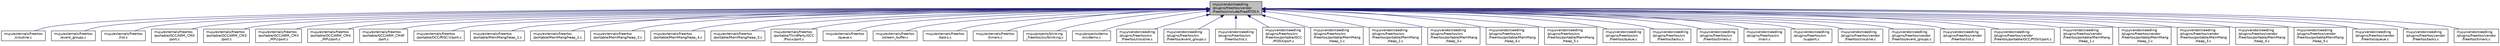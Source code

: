 digraph "muju/vendor/ceedling/plugins/freertos/vendor/freertos/include/FreeRTOS.h"
{
  edge [fontname="Helvetica",fontsize="10",labelfontname="Helvetica",labelfontsize="10"];
  node [fontname="Helvetica",fontsize="10",shape=record];
  Node9 [label="muju/vendor/ceedling\l/plugins/freertos/vendor\l/freertos/include/FreeRTOS.h",height=0.2,width=0.4,color="black", fillcolor="grey75", style="filled", fontcolor="black"];
  Node9 -> Node10 [dir="back",color="midnightblue",fontsize="10",style="solid"];
  Node10 [label="muju/externals/freertos\l/croutine.c",height=0.2,width=0.4,color="black", fillcolor="white", style="filled",URL="$externals_2freertos_2croutine_8c.html"];
  Node9 -> Node11 [dir="back",color="midnightblue",fontsize="10",style="solid"];
  Node11 [label="muju/externals/freertos\l/event_groups.c",height=0.2,width=0.4,color="black", fillcolor="white", style="filled",URL="$externals_2freertos_2event__groups_8c.html"];
  Node9 -> Node12 [dir="back",color="midnightblue",fontsize="10",style="solid"];
  Node12 [label="muju/externals/freertos\l/list.c",height=0.2,width=0.4,color="black", fillcolor="white", style="filled",URL="$externals_2freertos_2list_8c.html"];
  Node9 -> Node13 [dir="back",color="midnightblue",fontsize="10",style="solid"];
  Node13 [label="muju/externals/freertos\l/portable/GCC/ARM_CM0\l/port.c",height=0.2,width=0.4,color="black", fillcolor="white", style="filled",URL="$externals_2freertos_2portable_2_g_c_c_2_a_r_m___c_m0_2port_8c.html"];
  Node9 -> Node14 [dir="back",color="midnightblue",fontsize="10",style="solid"];
  Node14 [label="muju/externals/freertos\l/portable/GCC/ARM_CM3\l/port.c",height=0.2,width=0.4,color="black", fillcolor="white", style="filled",URL="$externals_2freertos_2portable_2_g_c_c_2_a_r_m___c_m3_2port_8c.html"];
  Node9 -> Node15 [dir="back",color="midnightblue",fontsize="10",style="solid"];
  Node15 [label="muju/externals/freertos\l/portable/GCC/ARM_CM3\l_MPU/port.c",height=0.2,width=0.4,color="black", fillcolor="white", style="filled",URL="$externals_2freertos_2portable_2_g_c_c_2_a_r_m___c_m3___m_p_u_2port_8c.html"];
  Node9 -> Node16 [dir="back",color="midnightblue",fontsize="10",style="solid"];
  Node16 [label="muju/externals/freertos\l/portable/GCC/ARM_CM4\l_MPU/port.c",height=0.2,width=0.4,color="black", fillcolor="white", style="filled",URL="$externals_2freertos_2portable_2_g_c_c_2_a_r_m___c_m4___m_p_u_2port_8c.html"];
  Node9 -> Node17 [dir="back",color="midnightblue",fontsize="10",style="solid"];
  Node17 [label="muju/externals/freertos\l/portable/GCC/ARM_CM4F\l/port.c",height=0.2,width=0.4,color="black", fillcolor="white", style="filled",URL="$externals_2freertos_2portable_2_g_c_c_2_a_r_m___c_m4_f_2port_8c.html"];
  Node9 -> Node18 [dir="back",color="midnightblue",fontsize="10",style="solid"];
  Node18 [label="muju/externals/freertos\l/portable/GCC/RISC-V/port.c",height=0.2,width=0.4,color="black", fillcolor="white", style="filled",URL="$externals_2freertos_2portable_2_g_c_c_2_r_i_s_c-_v_2port_8c.html"];
  Node9 -> Node19 [dir="back",color="midnightblue",fontsize="10",style="solid"];
  Node19 [label="muju/externals/freertos\l/portable/MemMang/heap_1.c",height=0.2,width=0.4,color="black", fillcolor="white", style="filled",URL="$externals_2freertos_2portable_2_mem_mang_2heap__1_8c.html"];
  Node9 -> Node20 [dir="back",color="midnightblue",fontsize="10",style="solid"];
  Node20 [label="muju/externals/freertos\l/portable/MemMang/heap_2.c",height=0.2,width=0.4,color="black", fillcolor="white", style="filled",URL="$externals_2freertos_2portable_2_mem_mang_2heap__2_8c.html"];
  Node9 -> Node21 [dir="back",color="midnightblue",fontsize="10",style="solid"];
  Node21 [label="muju/externals/freertos\l/portable/MemMang/heap_3.c",height=0.2,width=0.4,color="black", fillcolor="white", style="filled",URL="$externals_2freertos_2portable_2_mem_mang_2heap__3_8c.html"];
  Node9 -> Node22 [dir="back",color="midnightblue",fontsize="10",style="solid"];
  Node22 [label="muju/externals/freertos\l/portable/MemMang/heap_4.c",height=0.2,width=0.4,color="black", fillcolor="white", style="filled",URL="$externals_2freertos_2portable_2_mem_mang_2heap__4_8c.html"];
  Node9 -> Node23 [dir="back",color="midnightblue",fontsize="10",style="solid"];
  Node23 [label="muju/externals/freertos\l/portable/MemMang/heap_5.c",height=0.2,width=0.4,color="black", fillcolor="white", style="filled",URL="$externals_2freertos_2portable_2_mem_mang_2heap__5_8c.html"];
  Node9 -> Node24 [dir="back",color="midnightblue",fontsize="10",style="solid"];
  Node24 [label="muju/externals/freertos\l/portable/ThirdParty/GCC\l/Posix/port.c",height=0.2,width=0.4,color="black", fillcolor="white", style="filled",URL="$externals_2freertos_2portable_2_third_party_2_g_c_c_2_posix_2port_8c.html"];
  Node9 -> Node25 [dir="back",color="midnightblue",fontsize="10",style="solid"];
  Node25 [label="muju/externals/freertos\l/queue.c",height=0.2,width=0.4,color="black", fillcolor="white", style="filled",URL="$externals_2freertos_2queue_8c.html"];
  Node9 -> Node26 [dir="back",color="midnightblue",fontsize="10",style="solid"];
  Node26 [label="muju/externals/freertos\l/stream_buffer.c",height=0.2,width=0.4,color="black", fillcolor="white", style="filled",URL="$stream__buffer_8c.html"];
  Node9 -> Node27 [dir="back",color="midnightblue",fontsize="10",style="solid"];
  Node27 [label="muju/externals/freertos\l/tasks.c",height=0.2,width=0.4,color="black", fillcolor="white", style="filled",URL="$externals_2freertos_2tasks_8c.html"];
  Node9 -> Node28 [dir="back",color="midnightblue",fontsize="10",style="solid"];
  Node28 [label="muju/externals/freertos\l/timers.c",height=0.2,width=0.4,color="black", fillcolor="white", style="filled",URL="$externals_2freertos_2timers_8c.html"];
  Node9 -> Node29 [dir="back",color="midnightblue",fontsize="10",style="solid"];
  Node29 [label="muju/projects/blinking\l_freertos/src/blinking.c",height=0.2,width=0.4,color="black", fillcolor="white", style="filled",URL="$blinking_8c.html",tooltip="Ejemplo de un led parpadeando. "];
  Node9 -> Node30 [dir="back",color="midnightblue",fontsize="10",style="solid"];
  Node30 [label="muju/projects/demo\l/src/demo.c",height=0.2,width=0.4,color="black", fillcolor="white", style="filled",URL="$demo_8c.html"];
  Node9 -> Node31 [dir="back",color="midnightblue",fontsize="10",style="solid"];
  Node31 [label="muju/vendor/ceedling\l/plugins/freertos/src\l/freertos/croutine.c",height=0.2,width=0.4,color="black", fillcolor="white", style="filled",URL="$vendor_2ceedling_2plugins_2freertos_2src_2freertos_2croutine_8c.html"];
  Node9 -> Node32 [dir="back",color="midnightblue",fontsize="10",style="solid"];
  Node32 [label="muju/vendor/ceedling\l/plugins/freertos/src\l/freertos/event_groups.c",height=0.2,width=0.4,color="black", fillcolor="white", style="filled",URL="$vendor_2ceedling_2plugins_2freertos_2src_2freertos_2event__groups_8c.html"];
  Node9 -> Node33 [dir="back",color="midnightblue",fontsize="10",style="solid"];
  Node33 [label="muju/vendor/ceedling\l/plugins/freertos/src\l/freertos/list.c",height=0.2,width=0.4,color="black", fillcolor="white", style="filled",URL="$vendor_2ceedling_2plugins_2freertos_2src_2freertos_2list_8c.html"];
  Node9 -> Node34 [dir="back",color="midnightblue",fontsize="10",style="solid"];
  Node34 [label="muju/vendor/ceedling\l/plugins/freertos/src\l/freertos/portable/GCC\l/POSIX/port.c",height=0.2,width=0.4,color="black", fillcolor="white", style="filled",URL="$vendor_2ceedling_2plugins_2freertos_2src_2freertos_2portable_2_g_c_c_2_p_o_s_i_x_2port_8c.html"];
  Node9 -> Node35 [dir="back",color="midnightblue",fontsize="10",style="solid"];
  Node35 [label="muju/vendor/ceedling\l/plugins/freertos/src\l/freertos/portable/MemMang\l/heap_1.c",height=0.2,width=0.4,color="black", fillcolor="white", style="filled",URL="$vendor_2ceedling_2plugins_2freertos_2src_2freertos_2portable_2_mem_mang_2heap__1_8c.html"];
  Node9 -> Node36 [dir="back",color="midnightblue",fontsize="10",style="solid"];
  Node36 [label="muju/vendor/ceedling\l/plugins/freertos/src\l/freertos/portable/MemMang\l/heap_2.c",height=0.2,width=0.4,color="black", fillcolor="white", style="filled",URL="$vendor_2ceedling_2plugins_2freertos_2src_2freertos_2portable_2_mem_mang_2heap__2_8c.html"];
  Node9 -> Node37 [dir="back",color="midnightblue",fontsize="10",style="solid"];
  Node37 [label="muju/vendor/ceedling\l/plugins/freertos/src\l/freertos/portable/MemMang\l/heap_3.c",height=0.2,width=0.4,color="black", fillcolor="white", style="filled",URL="$vendor_2ceedling_2plugins_2freertos_2src_2freertos_2portable_2_mem_mang_2heap__3_8c.html"];
  Node9 -> Node38 [dir="back",color="midnightblue",fontsize="10",style="solid"];
  Node38 [label="muju/vendor/ceedling\l/plugins/freertos/src\l/freertos/portable/MemMang\l/heap_4.c",height=0.2,width=0.4,color="black", fillcolor="white", style="filled",URL="$vendor_2ceedling_2plugins_2freertos_2src_2freertos_2portable_2_mem_mang_2heap__4_8c.html"];
  Node9 -> Node39 [dir="back",color="midnightblue",fontsize="10",style="solid"];
  Node39 [label="muju/vendor/ceedling\l/plugins/freertos/src\l/freertos/portable/MemMang\l/heap_5.c",height=0.2,width=0.4,color="black", fillcolor="white", style="filled",URL="$vendor_2ceedling_2plugins_2freertos_2src_2freertos_2portable_2_mem_mang_2heap__5_8c.html"];
  Node9 -> Node40 [dir="back",color="midnightblue",fontsize="10",style="solid"];
  Node40 [label="muju/vendor/ceedling\l/plugins/freertos/src\l/freertos/queue.c",height=0.2,width=0.4,color="black", fillcolor="white", style="filled",URL="$vendor_2ceedling_2plugins_2freertos_2src_2freertos_2queue_8c.html"];
  Node9 -> Node41 [dir="back",color="midnightblue",fontsize="10",style="solid"];
  Node41 [label="muju/vendor/ceedling\l/plugins/freertos/src\l/freertos/tasks.c",height=0.2,width=0.4,color="black", fillcolor="white", style="filled",URL="$vendor_2ceedling_2plugins_2freertos_2src_2freertos_2tasks_8c.html"];
  Node9 -> Node42 [dir="back",color="midnightblue",fontsize="10",style="solid"];
  Node42 [label="muju/vendor/ceedling\l/plugins/freertos/src\l/freertos/timers.c",height=0.2,width=0.4,color="black", fillcolor="white", style="filled",URL="$vendor_2ceedling_2plugins_2freertos_2src_2freertos_2timers_8c.html"];
  Node9 -> Node43 [dir="back",color="midnightblue",fontsize="10",style="solid"];
  Node43 [label="muju/vendor/ceedling\l/plugins/freertos/src\l/main.c",height=0.2,width=0.4,color="black", fillcolor="white", style="filled",URL="$muju_2vendor_2ceedling_2plugins_2freertos_2src_2main_8c.html"];
  Node9 -> Node44 [dir="back",color="midnightblue",fontsize="10",style="solid"];
  Node44 [label="muju/vendor/ceedling\l/plugins/freertos/src\l/support.c",height=0.2,width=0.4,color="black", fillcolor="white", style="filled",URL="$support_8c.html"];
  Node9 -> Node45 [dir="back",color="midnightblue",fontsize="10",style="solid"];
  Node45 [label="muju/vendor/ceedling\l/plugins/freertos/vendor\l/freertos/croutine.c",height=0.2,width=0.4,color="black", fillcolor="white", style="filled",URL="$vendor_2ceedling_2plugins_2freertos_2vendor_2freertos_2croutine_8c.html"];
  Node9 -> Node46 [dir="back",color="midnightblue",fontsize="10",style="solid"];
  Node46 [label="muju/vendor/ceedling\l/plugins/freertos/vendor\l/freertos/event_groups.c",height=0.2,width=0.4,color="black", fillcolor="white", style="filled",URL="$vendor_2ceedling_2plugins_2freertos_2vendor_2freertos_2event__groups_8c.html"];
  Node9 -> Node47 [dir="back",color="midnightblue",fontsize="10",style="solid"];
  Node47 [label="muju/vendor/ceedling\l/plugins/freertos/vendor\l/freertos/list.c",height=0.2,width=0.4,color="black", fillcolor="white", style="filled",URL="$vendor_2ceedling_2plugins_2freertos_2vendor_2freertos_2list_8c.html"];
  Node9 -> Node48 [dir="back",color="midnightblue",fontsize="10",style="solid"];
  Node48 [label="muju/vendor/ceedling\l/plugins/freertos/vendor\l/freertos/portable/GCC/POSIX/port.c",height=0.2,width=0.4,color="black", fillcolor="white", style="filled",URL="$vendor_2ceedling_2plugins_2freertos_2vendor_2freertos_2portable_2_g_c_c_2_p_o_s_i_x_2port_8c.html"];
  Node9 -> Node49 [dir="back",color="midnightblue",fontsize="10",style="solid"];
  Node49 [label="muju/vendor/ceedling\l/plugins/freertos/vendor\l/freertos/portable/MemMang\l/heap_1.c",height=0.2,width=0.4,color="black", fillcolor="white", style="filled",URL="$vendor_2ceedling_2plugins_2freertos_2vendor_2freertos_2portable_2_mem_mang_2heap__1_8c.html"];
  Node9 -> Node50 [dir="back",color="midnightblue",fontsize="10",style="solid"];
  Node50 [label="muju/vendor/ceedling\l/plugins/freertos/vendor\l/freertos/portable/MemMang\l/heap_2.c",height=0.2,width=0.4,color="black", fillcolor="white", style="filled",URL="$vendor_2ceedling_2plugins_2freertos_2vendor_2freertos_2portable_2_mem_mang_2heap__2_8c.html"];
  Node9 -> Node51 [dir="back",color="midnightblue",fontsize="10",style="solid"];
  Node51 [label="muju/vendor/ceedling\l/plugins/freertos/vendor\l/freertos/portable/MemMang\l/heap_3.c",height=0.2,width=0.4,color="black", fillcolor="white", style="filled",URL="$vendor_2ceedling_2plugins_2freertos_2vendor_2freertos_2portable_2_mem_mang_2heap__3_8c.html"];
  Node9 -> Node52 [dir="back",color="midnightblue",fontsize="10",style="solid"];
  Node52 [label="muju/vendor/ceedling\l/plugins/freertos/vendor\l/freertos/portable/MemMang\l/heap_4.c",height=0.2,width=0.4,color="black", fillcolor="white", style="filled",URL="$vendor_2ceedling_2plugins_2freertos_2vendor_2freertos_2portable_2_mem_mang_2heap__4_8c.html"];
  Node9 -> Node53 [dir="back",color="midnightblue",fontsize="10",style="solid"];
  Node53 [label="muju/vendor/ceedling\l/plugins/freertos/vendor\l/freertos/portable/MemMang\l/heap_5.c",height=0.2,width=0.4,color="black", fillcolor="white", style="filled",URL="$vendor_2ceedling_2plugins_2freertos_2vendor_2freertos_2portable_2_mem_mang_2heap__5_8c.html"];
  Node9 -> Node54 [dir="back",color="midnightblue",fontsize="10",style="solid"];
  Node54 [label="muju/vendor/ceedling\l/plugins/freertos/vendor\l/freertos/queue.c",height=0.2,width=0.4,color="black", fillcolor="white", style="filled",URL="$vendor_2ceedling_2plugins_2freertos_2vendor_2freertos_2queue_8c.html"];
  Node9 -> Node55 [dir="back",color="midnightblue",fontsize="10",style="solid"];
  Node55 [label="muju/vendor/ceedling\l/plugins/freertos/vendor\l/freertos/tasks.c",height=0.2,width=0.4,color="black", fillcolor="white", style="filled",URL="$vendor_2ceedling_2plugins_2freertos_2vendor_2freertos_2tasks_8c.html"];
  Node9 -> Node56 [dir="back",color="midnightblue",fontsize="10",style="solid"];
  Node56 [label="muju/vendor/ceedling\l/plugins/freertos/vendor\l/freertos/timers.c",height=0.2,width=0.4,color="black", fillcolor="white", style="filled",URL="$vendor_2ceedling_2plugins_2freertos_2vendor_2freertos_2timers_8c.html"];
}
